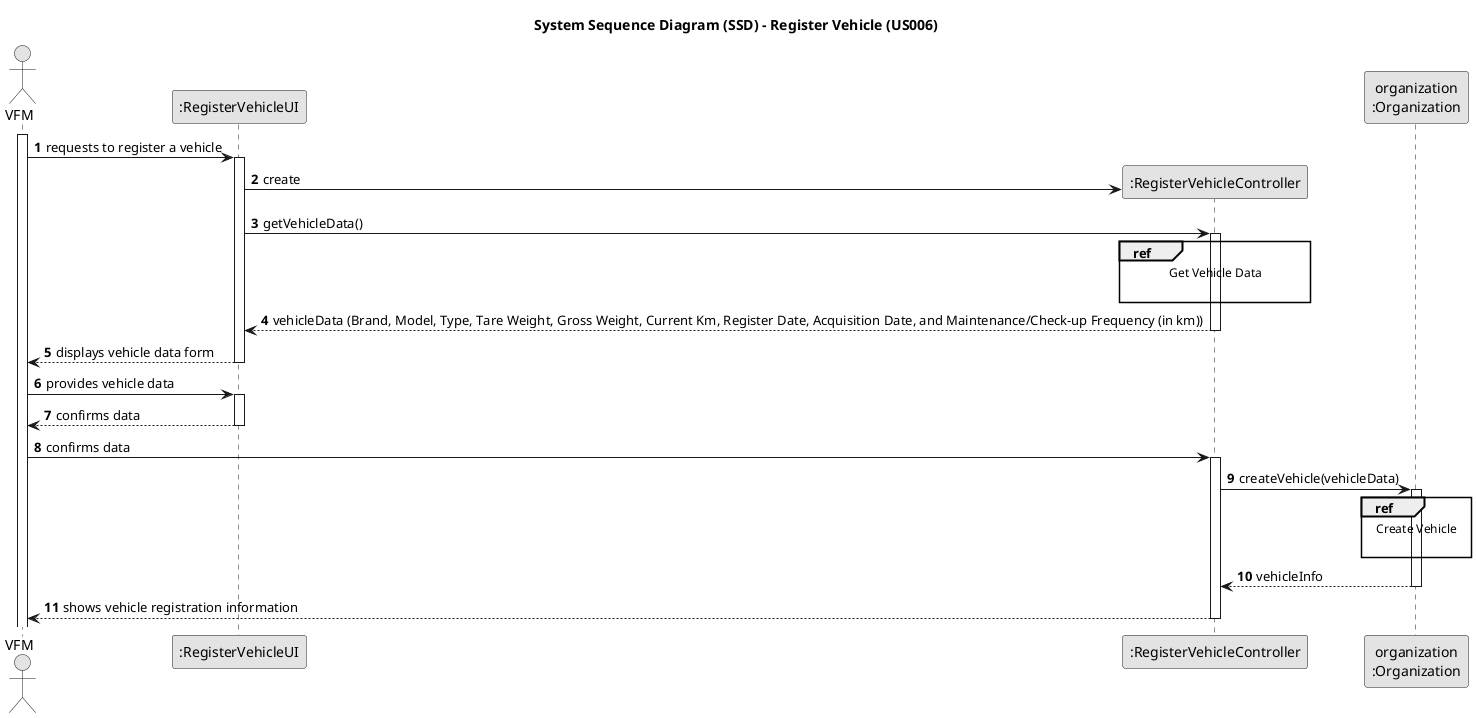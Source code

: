 @startuml
skinparam monochrome true
skinparam packageStyle rectangle
skinparam shadowing false

title System Sequence Diagram (SSD) - Register Vehicle (US006)

autonumber

actor "VFM" as VFM
participant ":RegisterVehicleUI" as UI
participant ":RegisterVehicleController" as CTRL
participant "organization\n:Organization" as ORG

activate VFM

    VFM -> UI : requests to register a vehicle
    activate UI

        UI -> CTRL** : create
        UI -> CTRL : getVehicleData()
        ref over CTRL
            Get Vehicle Data

        end ref

        activate CTRL

            CTRL --> UI : vehicleData (Brand, Model, Type, Tare Weight, Gross Weight, Current Km, Register Date, Acquisition Date, and Maintenance/Check-up Frequency (in km))
        deactivate CTRL

        UI --> VFM : displays vehicle data form
    deactivate UI

    VFM -> UI : provides vehicle data
    activate UI

        UI --> VFM : confirms data
    deactivate UI

    VFM -> CTRL : confirms data
    activate CTRL

        CTRL -> ORG: createVehicle(vehicleData)
        activate ORG

            ref over ORG
                Create Vehicle

            end

            ORG --> CTRL : vehicleInfo
        deactivate ORG

        CTRL --> VFM : shows vehicle registration information
    deactivate CTRL

@enduml
